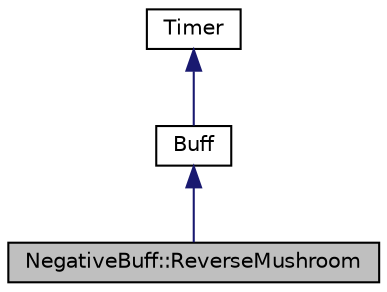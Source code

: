 digraph "NegativeBuff::ReverseMushroom"
{
 // LATEX_PDF_SIZE
  edge [fontname="Helvetica",fontsize="10",labelfontname="Helvetica",labelfontsize="10"];
  node [fontname="Helvetica",fontsize="10",shape=record];
  Node1 [label="NegativeBuff::ReverseMushroom",height=0.2,width=0.4,color="black", fillcolor="grey75", style="filled", fontcolor="black",tooltip="A class representing a reverse mushroom negative buff."];
  Node2 -> Node1 [dir="back",color="midnightblue",fontsize="10",style="solid",fontname="Helvetica"];
  Node2 [label="Buff",height=0.2,width=0.4,color="black", fillcolor="white", style="filled",URL="$classBuff.html",tooltip="Base class for Buffs, derived from Timer."];
  Node3 -> Node2 [dir="back",color="midnightblue",fontsize="10",style="solid",fontname="Helvetica"];
  Node3 [label="Timer",height=0.2,width=0.4,color="black", fillcolor="white", style="filled",URL="$classTimer.html",tooltip="Represents a simple countdown timer."];
}
